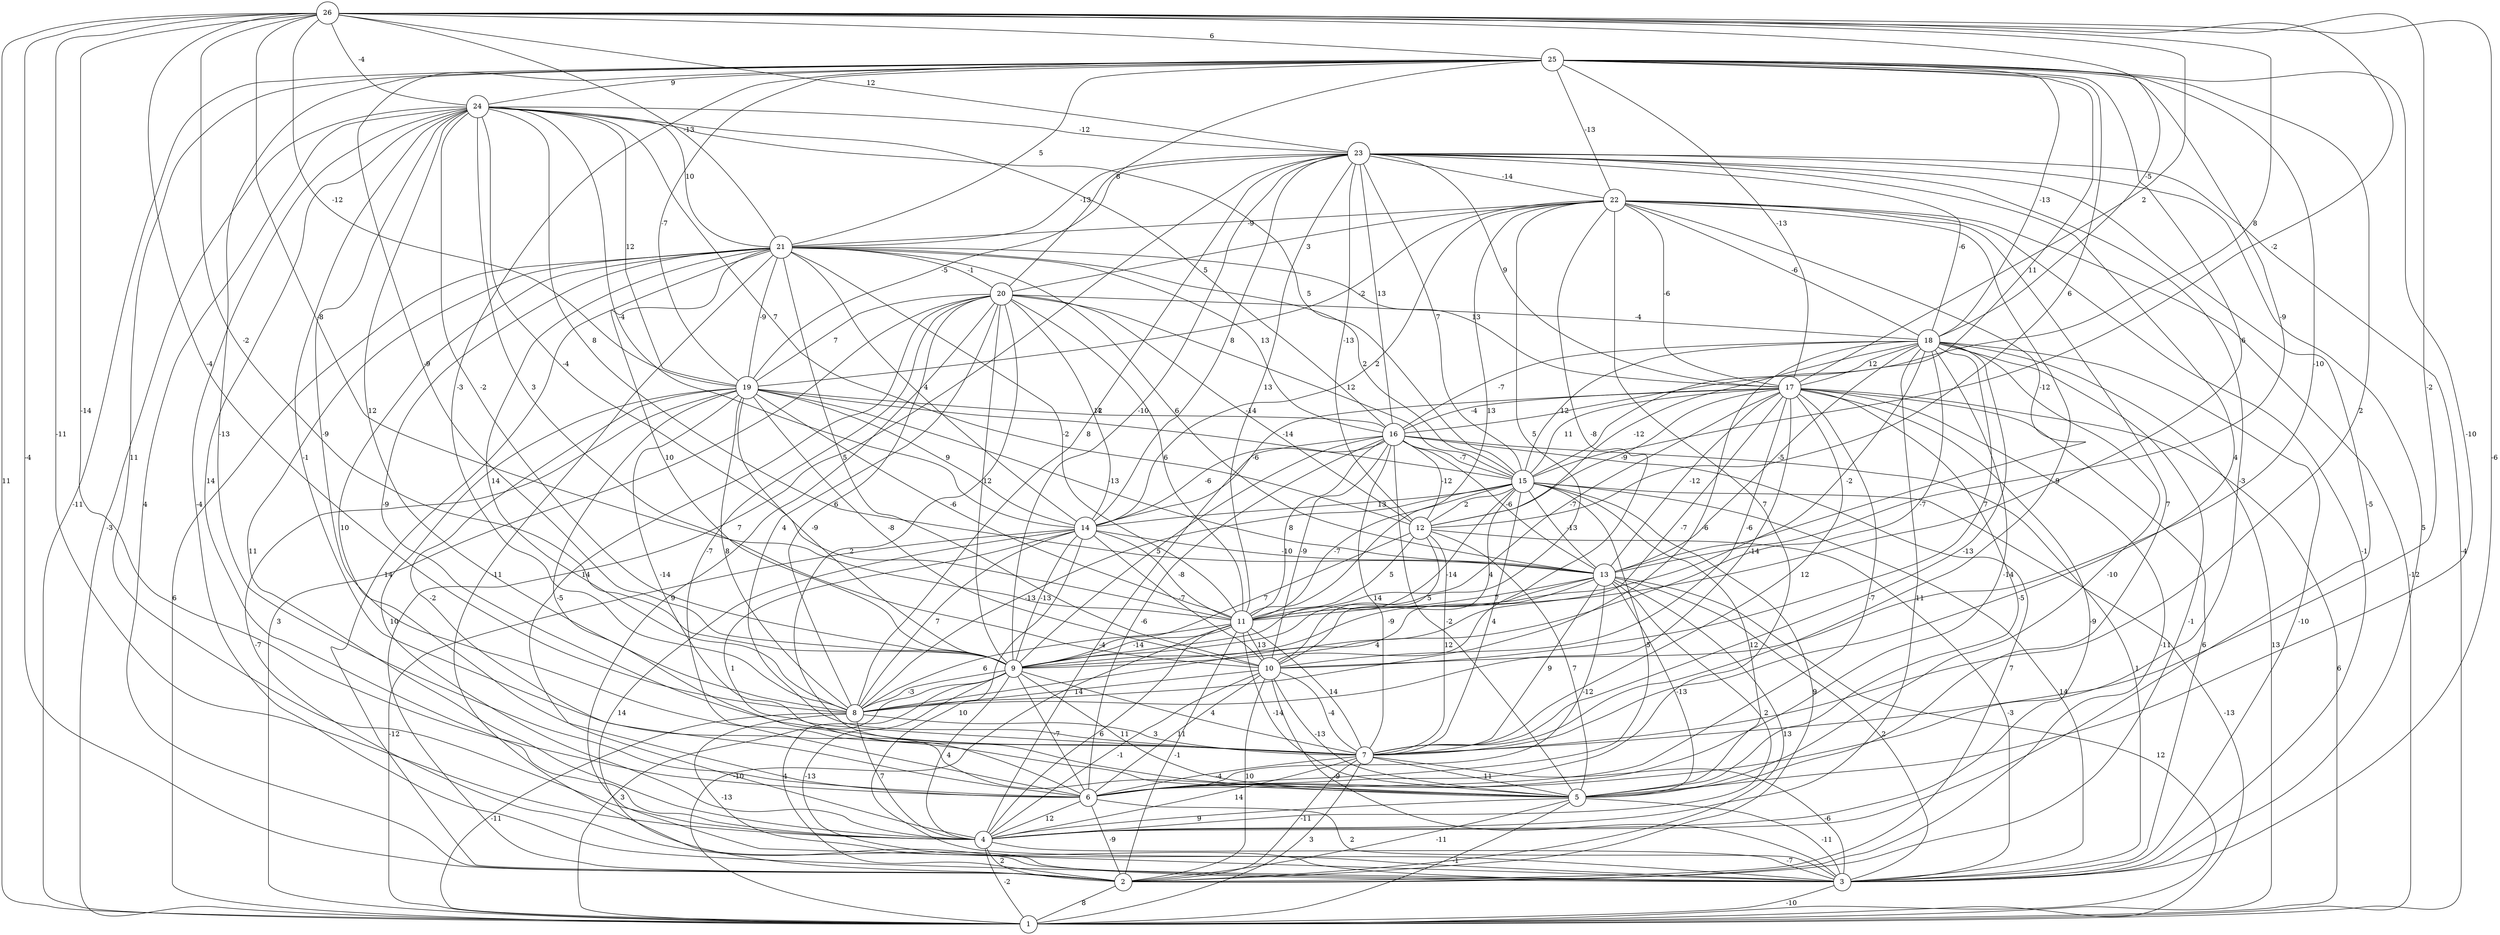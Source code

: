 graph { 
	 fontname="Helvetica,Arial,sans-serif" 
	 node [shape = circle]; 
	 26 -- 1 [label = "11"];
	 26 -- 2 [label = "-4"];
	 26 -- 3 [label = "-6"];
	 26 -- 4 [label = "-11"];
	 26 -- 6 [label = "-14"];
	 26 -- 7 [label = "-2"];
	 26 -- 8 [label = "-4"];
	 26 -- 9 [label = "-2"];
	 26 -- 11 [label = "-8"];
	 26 -- 15 [label = "-2"];
	 26 -- 16 [label = "8"];
	 26 -- 17 [label = "2"];
	 26 -- 18 [label = "-5"];
	 26 -- 19 [label = "-12"];
	 26 -- 21 [label = "-13"];
	 26 -- 23 [label = "12"];
	 26 -- 24 [label = "-4"];
	 26 -- 25 [label = "6"];
	 25 -- 1 [label = "-11"];
	 25 -- 4 [label = "11"];
	 25 -- 5 [label = "-10"];
	 25 -- 6 [label = "-13"];
	 25 -- 7 [label = "2"];
	 25 -- 8 [label = "-3"];
	 25 -- 9 [label = "-9"];
	 25 -- 10 [label = "-10"];
	 25 -- 11 [label = "6"];
	 25 -- 12 [label = "6"];
	 25 -- 13 [label = "-9"];
	 25 -- 15 [label = "11"];
	 25 -- 17 [label = "-13"];
	 25 -- 18 [label = "-13"];
	 25 -- 19 [label = "-7"];
	 25 -- 20 [label = "8"];
	 25 -- 21 [label = "5"];
	 25 -- 22 [label = "-13"];
	 25 -- 24 [label = "9"];
	 24 -- 1 [label = "-3"];
	 24 -- 2 [label = "4"];
	 24 -- 3 [label = "-4"];
	 24 -- 4 [label = "14"];
	 24 -- 5 [label = "-1"];
	 24 -- 7 [label = "-9"];
	 24 -- 8 [label = "12"];
	 24 -- 9 [label = "-2"];
	 24 -- 10 [label = "3"];
	 24 -- 11 [label = "-4"];
	 24 -- 12 [label = "7"];
	 24 -- 13 [label = "8"];
	 24 -- 14 [label = "-4"];
	 24 -- 15 [label = "5"];
	 24 -- 16 [label = "5"];
	 24 -- 19 [label = "12"];
	 24 -- 21 [label = "10"];
	 24 -- 23 [label = "-12"];
	 23 -- 1 [label = "-4"];
	 23 -- 2 [label = "7"];
	 23 -- 3 [label = "5"];
	 23 -- 4 [label = "-5"];
	 23 -- 6 [label = "-3"];
	 23 -- 7 [label = "4"];
	 23 -- 8 [label = "8"];
	 23 -- 9 [label = "-10"];
	 23 -- 11 [label = "13"];
	 23 -- 12 [label = "-13"];
	 23 -- 14 [label = "8"];
	 23 -- 15 [label = "7"];
	 23 -- 16 [label = "13"];
	 23 -- 17 [label = "9"];
	 23 -- 18 [label = "-6"];
	 23 -- 19 [label = "-5"];
	 23 -- 21 [label = "-13"];
	 23 -- 22 [label = "-14"];
	 22 -- 1 [label = "-12"];
	 22 -- 3 [label = "-1"];
	 22 -- 5 [label = "7"];
	 22 -- 6 [label = "7"];
	 22 -- 7 [label = "9"];
	 22 -- 9 [label = "5"];
	 22 -- 10 [label = "-8"];
	 22 -- 11 [label = "13"];
	 22 -- 13 [label = "-12"];
	 22 -- 14 [label = "2"];
	 22 -- 17 [label = "-6"];
	 22 -- 18 [label = "-6"];
	 22 -- 19 [label = "-2"];
	 22 -- 20 [label = "3"];
	 22 -- 21 [label = "-9"];
	 21 -- 1 [label = "6"];
	 21 -- 2 [label = "14"];
	 21 -- 3 [label = "-11"];
	 21 -- 4 [label = "11"];
	 21 -- 6 [label = "10"];
	 21 -- 7 [label = "-9"];
	 21 -- 8 [label = "14"];
	 21 -- 9 [label = "10"];
	 21 -- 10 [label = "5"];
	 21 -- 11 [label = "-2"];
	 21 -- 13 [label = "6"];
	 21 -- 14 [label = "4"];
	 21 -- 15 [label = "2"];
	 21 -- 16 [label = "13"];
	 21 -- 17 [label = "13"];
	 21 -- 19 [label = "-9"];
	 21 -- 20 [label = "-1"];
	 20 -- 1 [label = "3"];
	 20 -- 3 [label = "9"];
	 20 -- 4 [label = "14"];
	 20 -- 5 [label = "2"];
	 20 -- 6 [label = "-7"];
	 20 -- 7 [label = "4"];
	 20 -- 8 [label = "6"];
	 20 -- 9 [label = "12"];
	 20 -- 11 [label = "6"];
	 20 -- 12 [label = "-14"];
	 20 -- 14 [label = "12"];
	 20 -- 15 [label = "12"];
	 20 -- 18 [label = "-4"];
	 20 -- 19 [label = "7"];
	 19 -- 3 [label = "-7"];
	 19 -- 4 [label = "10"];
	 19 -- 5 [label = "-5"];
	 19 -- 6 [label = "-2"];
	 19 -- 7 [label = "-14"];
	 19 -- 8 [label = "8"];
	 19 -- 9 [label = "-9"];
	 19 -- 10 [label = "-8"];
	 19 -- 11 [label = "-6"];
	 19 -- 13 [label = "-13"];
	 19 -- 14 [label = "9"];
	 19 -- 15 [label = "-14"];
	 19 -- 16 [label = "4"];
	 18 -- 1 [label = "13"];
	 18 -- 2 [label = "-1"];
	 18 -- 3 [label = "-10"];
	 18 -- 4 [label = "11"];
	 18 -- 5 [label = "-10"];
	 18 -- 6 [label = "-14"];
	 18 -- 7 [label = "-13"];
	 18 -- 8 [label = "-6"];
	 18 -- 9 [label = "-7"];
	 18 -- 10 [label = "7"];
	 18 -- 11 [label = "-2"];
	 18 -- 12 [label = "-12"];
	 18 -- 13 [label = "-5"];
	 18 -- 15 [label = "12"];
	 18 -- 16 [label = "-7"];
	 18 -- 17 [label = "12"];
	 17 -- 1 [label = "6"];
	 17 -- 2 [label = "-11"];
	 17 -- 3 [label = "6"];
	 17 -- 4 [label = "-9"];
	 17 -- 5 [label = "-5"];
	 17 -- 6 [label = "-7"];
	 17 -- 7 [label = "12"];
	 17 -- 8 [label = "-14"];
	 17 -- 9 [label = "-7"];
	 17 -- 10 [label = "-6"];
	 17 -- 11 [label = "-7"];
	 17 -- 12 [label = "-9"];
	 17 -- 13 [label = "-12"];
	 17 -- 14 [label = "-6"];
	 17 -- 15 [label = "11"];
	 17 -- 16 [label = "-4"];
	 16 -- 2 [label = "7"];
	 16 -- 3 [label = "1"];
	 16 -- 4 [label = "-4"];
	 16 -- 5 [label = "-2"];
	 16 -- 6 [label = "-6"];
	 16 -- 7 [label = "14"];
	 16 -- 9 [label = "5"];
	 16 -- 10 [label = "-9"];
	 16 -- 11 [label = "8"];
	 16 -- 12 [label = "-12"];
	 16 -- 13 [label = "-6"];
	 16 -- 14 [label = "-6"];
	 16 -- 15 [label = "-7"];
	 15 -- 1 [label = "-13"];
	 15 -- 2 [label = "9"];
	 15 -- 3 [label = "14"];
	 15 -- 5 [label = "12"];
	 15 -- 6 [label = "5"];
	 15 -- 7 [label = "4"];
	 15 -- 8 [label = "-13"];
	 15 -- 9 [label = "-14"];
	 15 -- 10 [label = "4"];
	 15 -- 11 [label = "-7"];
	 15 -- 12 [label = "2"];
	 15 -- 13 [label = "-13"];
	 15 -- 14 [label = "13"];
	 14 -- 1 [label = "-12"];
	 14 -- 2 [label = "14"];
	 14 -- 3 [label = "10"];
	 14 -- 6 [label = "1"];
	 14 -- 8 [label = "7"];
	 14 -- 9 [label = "-13"];
	 14 -- 10 [label = "-7"];
	 14 -- 11 [label = "-8"];
	 14 -- 13 [label = "-10"];
	 13 -- 1 [label = "12"];
	 13 -- 2 [label = "13"];
	 13 -- 3 [label = "2"];
	 13 -- 4 [label = "2"];
	 13 -- 5 [label = "-13"];
	 13 -- 6 [label = "-12"];
	 13 -- 7 [label = "9"];
	 13 -- 8 [label = "4"];
	 13 -- 9 [label = "-9"];
	 13 -- 11 [label = "7"];
	 12 -- 3 [label = "-3"];
	 12 -- 5 [label = "7"];
	 12 -- 7 [label = "12"];
	 12 -- 9 [label = "7"];
	 12 -- 10 [label = "5"];
	 12 -- 11 [label = "5"];
	 11 -- 1 [label = "-10"];
	 11 -- 2 [label = "-1"];
	 11 -- 4 [label = "6"];
	 11 -- 5 [label = "-14"];
	 11 -- 7 [label = "14"];
	 11 -- 8 [label = "6"];
	 11 -- 9 [label = "-14"];
	 11 -- 10 [label = "13"];
	 10 -- 2 [label = "10"];
	 10 -- 3 [label = "-9"];
	 10 -- 4 [label = "-1"];
	 10 -- 5 [label = "-13"];
	 10 -- 6 [label = "11"];
	 10 -- 7 [label = "-4"];
	 10 -- 8 [label = "14"];
	 9 -- 1 [label = "3"];
	 9 -- 2 [label = "4"];
	 9 -- 3 [label = "-13"];
	 9 -- 4 [label = "4"];
	 9 -- 5 [label = "11"];
	 9 -- 6 [label = "-7"];
	 9 -- 7 [label = "4"];
	 9 -- 8 [label = "-3"];
	 8 -- 1 [label = "-11"];
	 8 -- 3 [label = "-13"];
	 8 -- 4 [label = "7"];
	 8 -- 7 [label = "3"];
	 7 -- 1 [label = "3"];
	 7 -- 2 [label = "-11"];
	 7 -- 3 [label = "-6"];
	 7 -- 4 [label = "14"];
	 7 -- 5 [label = "11"];
	 7 -- 6 [label = "-4"];
	 6 -- 2 [label = "-9"];
	 6 -- 3 [label = "2"];
	 6 -- 4 [label = "12"];
	 5 -- 1 [label = "-1"];
	 5 -- 2 [label = "-11"];
	 5 -- 3 [label = "-11"];
	 5 -- 4 [label = "9"];
	 4 -- 1 [label = "-2"];
	 4 -- 2 [label = "2"];
	 4 -- 3 [label = "-7"];
	 3 -- 1 [label = "-10"];
	 2 -- 1 [label = "8"];
	 1;
	 2;
	 3;
	 4;
	 5;
	 6;
	 7;
	 8;
	 9;
	 10;
	 11;
	 12;
	 13;
	 14;
	 15;
	 16;
	 17;
	 18;
	 19;
	 20;
	 21;
	 22;
	 23;
	 24;
	 25;
	 26;
}
